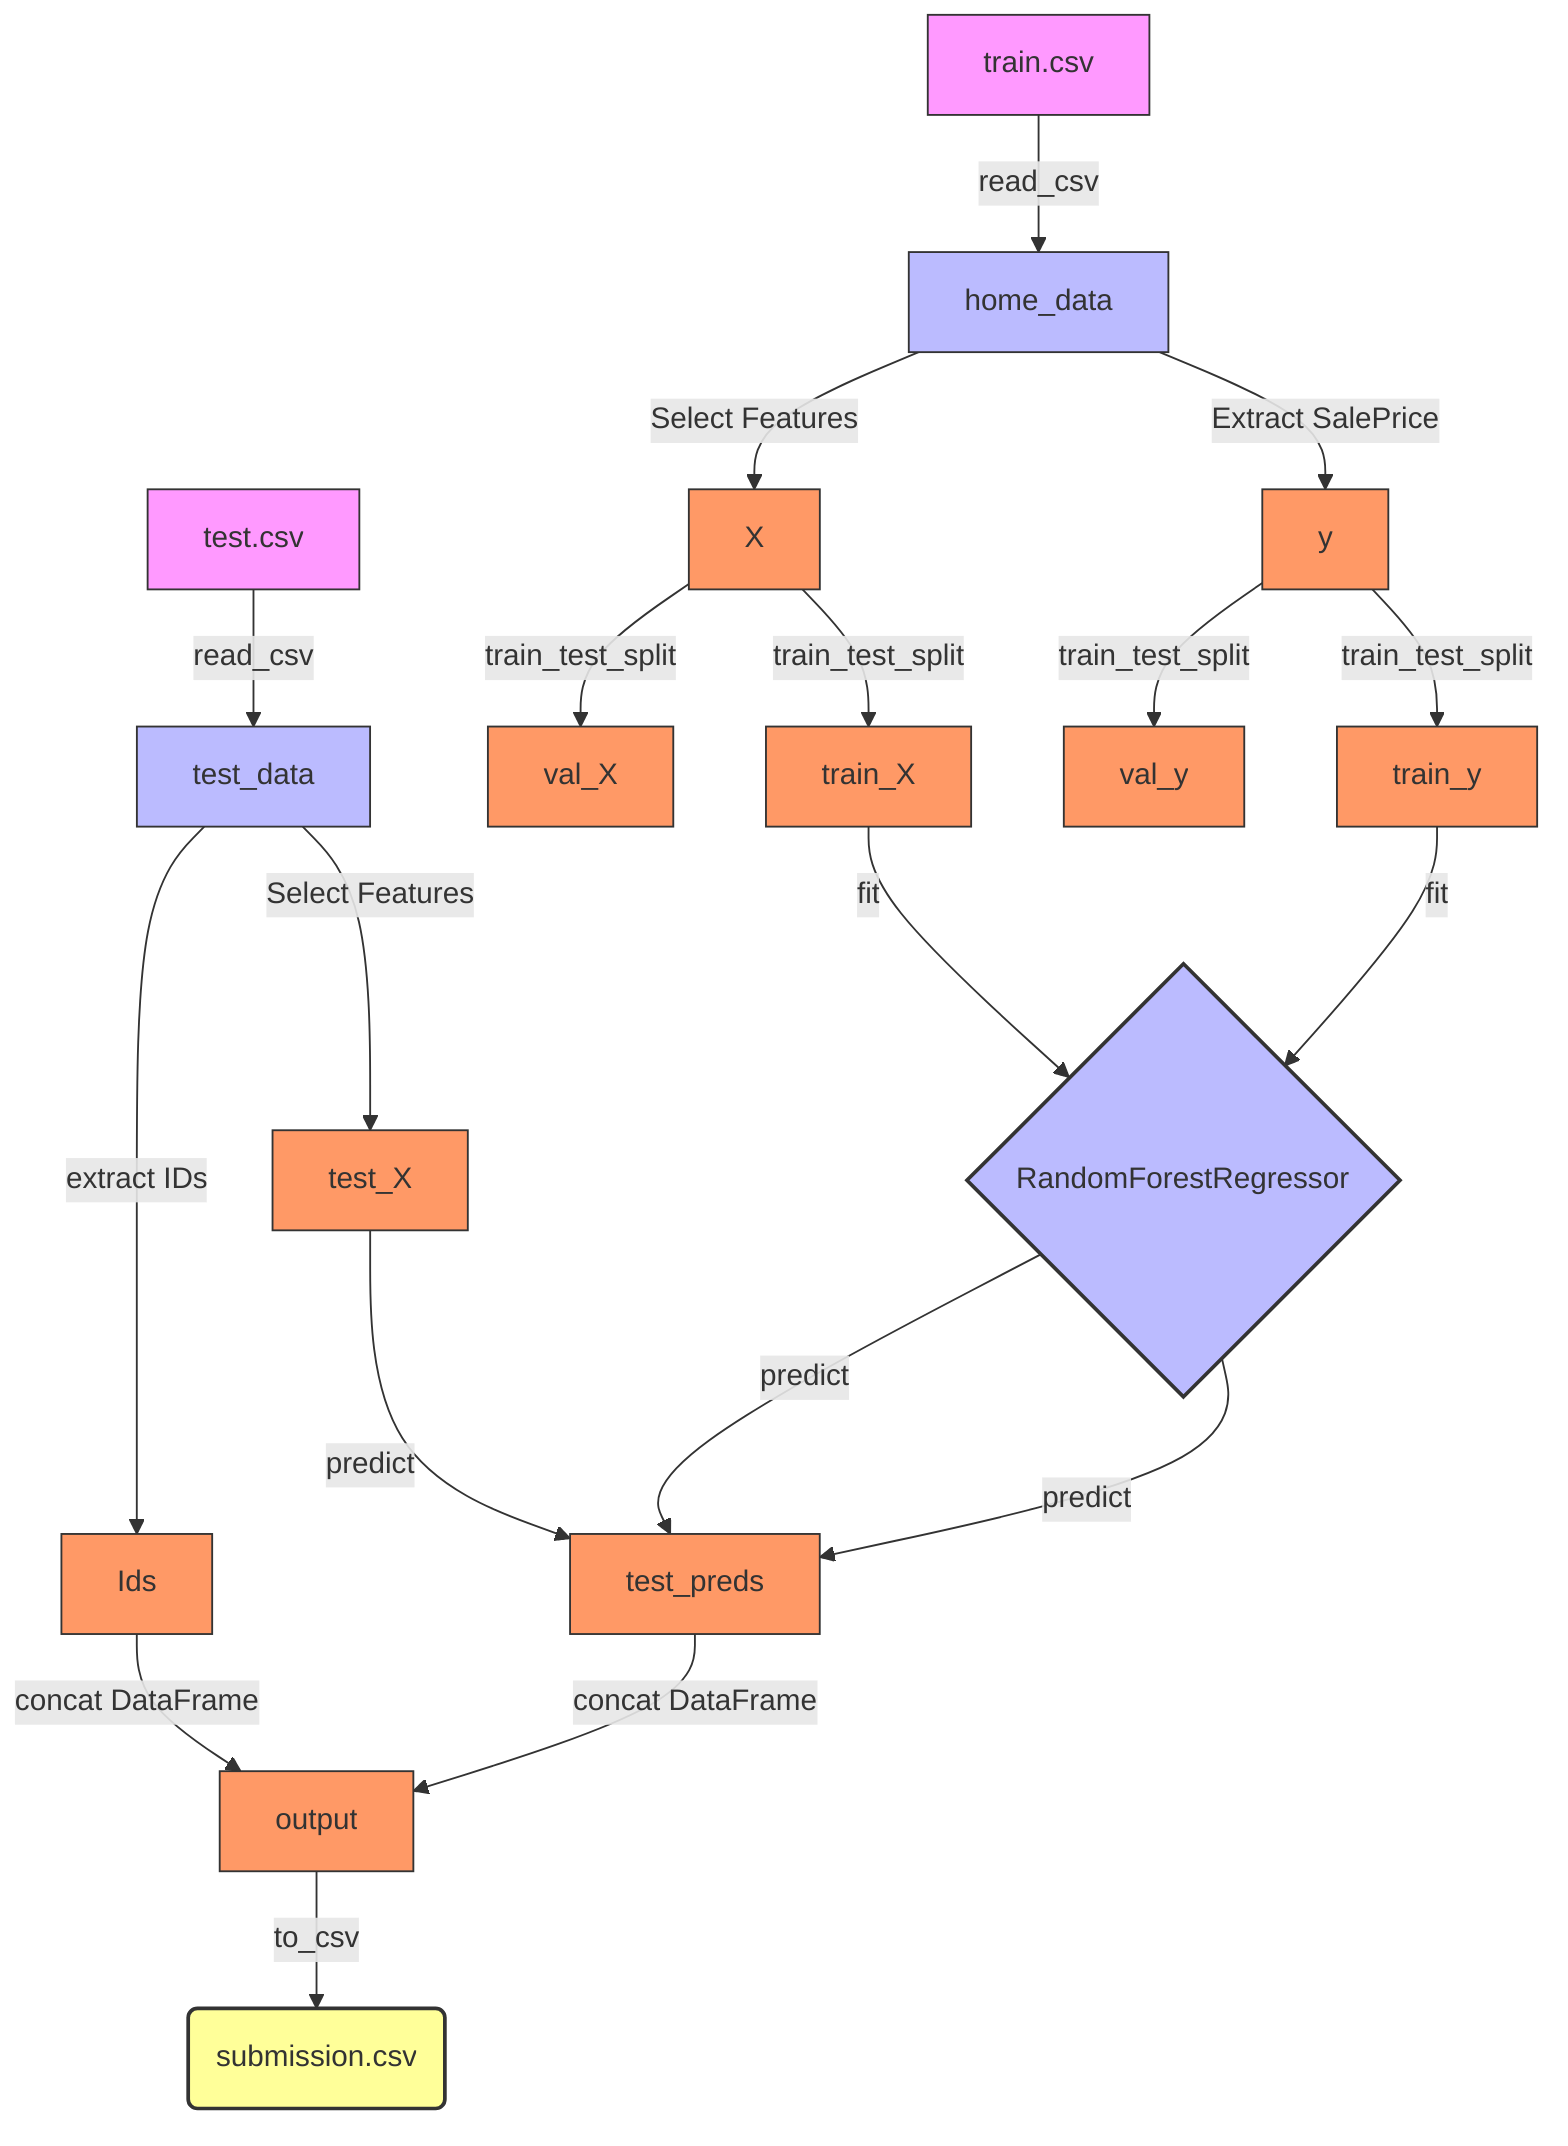 %% Define the graph direction
graph TD;

%% Data Sources
A1["train.csv"]:::dataSource -->|read_csv| B["home_data"]:::data;
A2["test.csv"]:::dataSource -->|read_csv| J["test_data"]:::data;

%% Data Transformation
B -->|Extract SalePrice| C["y"]:::variable; 
B -->|Select Features| D["X"]:::variable;

%% Train/Test Split
D -->|train_test_split| E["train_X"]:::variable & F["val_X"]:::variable;
C -->|train_test_split| G["train_y"]:::variable & H["val_y"]:::variable;

%% Model Training
E & G -->|fit| I{RandomForestRegressor}:::model;
I -->|predict| M["test_preds"]:::variable;

%% Using Test Data
J -->|Select Features| K["test_X"]:::variable;
I -->|predict| M;
K -->|predict| M;

%% Submission Preparation
J -->|extract IDs| L["Ids"]:::variable;
L & M -->|concat DataFrame| N["output"]:::variable;
N -->|to_csv| O("submission.csv"):::file;

%% Classes for styles
classDef dataSource fill:#f9f,stroke:#333,stroke-width:1px;
classDef data fill:#bbf,stroke:#333,stroke-width:1px;
classDef variable fill:#f96,stroke:#333,stroke-width:1px;
classDef model fill:#bbf,stroke:#333,stroke-width:2px;
classDef file fill:#ff9,stroke:#333,stroke-width:2px;